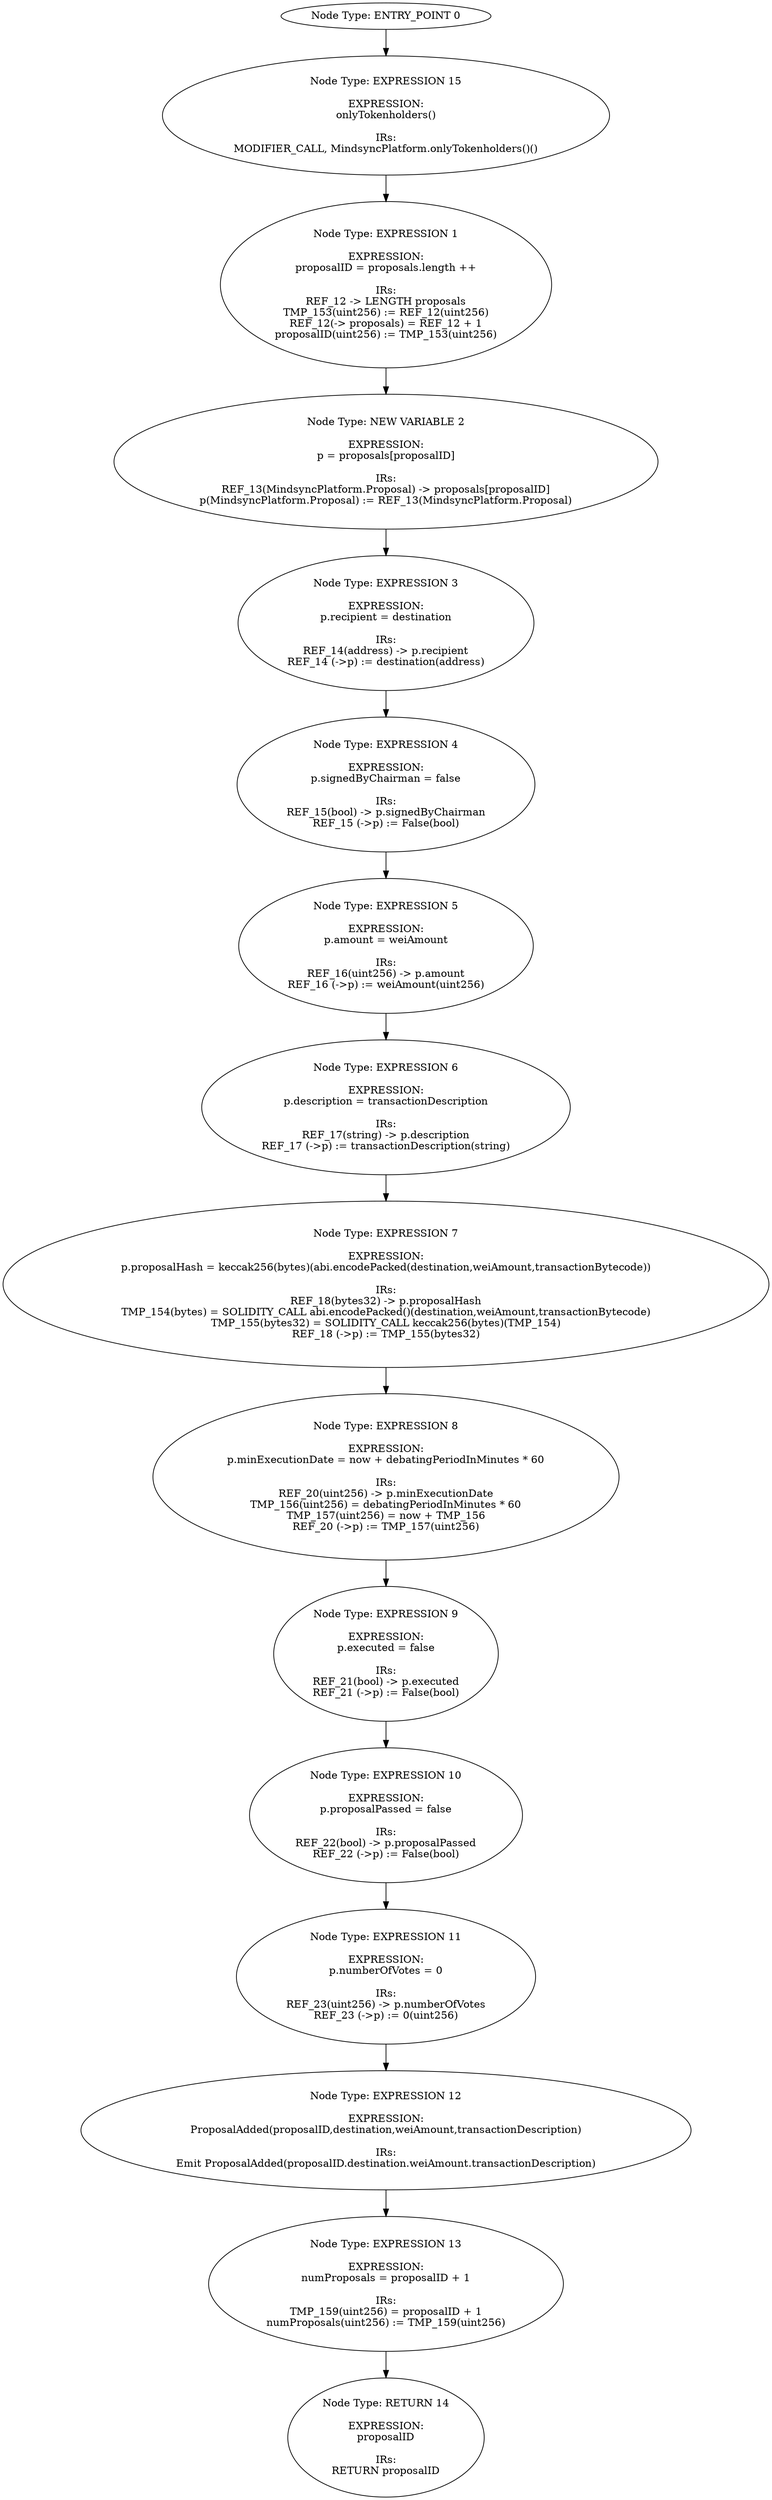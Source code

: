 digraph{
0[label="Node Type: ENTRY_POINT 0
"];
0->15;
1[label="Node Type: EXPRESSION 1

EXPRESSION:
proposalID = proposals.length ++

IRs:
REF_12 -> LENGTH proposals
TMP_153(uint256) := REF_12(uint256)
REF_12(-> proposals) = REF_12 + 1
proposalID(uint256) := TMP_153(uint256)"];
1->2;
2[label="Node Type: NEW VARIABLE 2

EXPRESSION:
p = proposals[proposalID]

IRs:
REF_13(MindsyncPlatform.Proposal) -> proposals[proposalID]
p(MindsyncPlatform.Proposal) := REF_13(MindsyncPlatform.Proposal)"];
2->3;
3[label="Node Type: EXPRESSION 3

EXPRESSION:
p.recipient = destination

IRs:
REF_14(address) -> p.recipient
REF_14 (->p) := destination(address)"];
3->4;
4[label="Node Type: EXPRESSION 4

EXPRESSION:
p.signedByChairman = false

IRs:
REF_15(bool) -> p.signedByChairman
REF_15 (->p) := False(bool)"];
4->5;
5[label="Node Type: EXPRESSION 5

EXPRESSION:
p.amount = weiAmount

IRs:
REF_16(uint256) -> p.amount
REF_16 (->p) := weiAmount(uint256)"];
5->6;
6[label="Node Type: EXPRESSION 6

EXPRESSION:
p.description = transactionDescription

IRs:
REF_17(string) -> p.description
REF_17 (->p) := transactionDescription(string)"];
6->7;
7[label="Node Type: EXPRESSION 7

EXPRESSION:
p.proposalHash = keccak256(bytes)(abi.encodePacked(destination,weiAmount,transactionBytecode))

IRs:
REF_18(bytes32) -> p.proposalHash
TMP_154(bytes) = SOLIDITY_CALL abi.encodePacked()(destination,weiAmount,transactionBytecode)
TMP_155(bytes32) = SOLIDITY_CALL keccak256(bytes)(TMP_154)
REF_18 (->p) := TMP_155(bytes32)"];
7->8;
8[label="Node Type: EXPRESSION 8

EXPRESSION:
p.minExecutionDate = now + debatingPeriodInMinutes * 60

IRs:
REF_20(uint256) -> p.minExecutionDate
TMP_156(uint256) = debatingPeriodInMinutes * 60
TMP_157(uint256) = now + TMP_156
REF_20 (->p) := TMP_157(uint256)"];
8->9;
9[label="Node Type: EXPRESSION 9

EXPRESSION:
p.executed = false

IRs:
REF_21(bool) -> p.executed
REF_21 (->p) := False(bool)"];
9->10;
10[label="Node Type: EXPRESSION 10

EXPRESSION:
p.proposalPassed = false

IRs:
REF_22(bool) -> p.proposalPassed
REF_22 (->p) := False(bool)"];
10->11;
11[label="Node Type: EXPRESSION 11

EXPRESSION:
p.numberOfVotes = 0

IRs:
REF_23(uint256) -> p.numberOfVotes
REF_23 (->p) := 0(uint256)"];
11->12;
12[label="Node Type: EXPRESSION 12

EXPRESSION:
ProposalAdded(proposalID,destination,weiAmount,transactionDescription)

IRs:
Emit ProposalAdded(proposalID.destination.weiAmount.transactionDescription)"];
12->13;
13[label="Node Type: EXPRESSION 13

EXPRESSION:
numProposals = proposalID + 1

IRs:
TMP_159(uint256) = proposalID + 1
numProposals(uint256) := TMP_159(uint256)"];
13->14;
14[label="Node Type: RETURN 14

EXPRESSION:
proposalID

IRs:
RETURN proposalID"];
15[label="Node Type: EXPRESSION 15

EXPRESSION:
onlyTokenholders()

IRs:
MODIFIER_CALL, MindsyncPlatform.onlyTokenholders()()"];
15->1;
}
